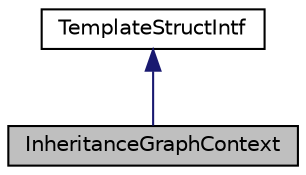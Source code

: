 digraph "InheritanceGraphContext"
{
 // INTERACTIVE_SVG=YES
 // LATEX_PDF_SIZE
  edge [fontname="Helvetica",fontsize="10",labelfontname="Helvetica",labelfontsize="10"];
  node [fontname="Helvetica",fontsize="10",shape=record];
  Node1 [label="InheritanceGraphContext",height=0.2,width=0.4,color="black", fillcolor="grey75", style="filled", fontcolor="black",tooltip=" "];
  Node2 -> Node1 [dir="back",color="midnightblue",fontsize="10",style="solid",fontname="Helvetica"];
  Node2 [label="TemplateStructIntf",height=0.2,width=0.4,color="black", fillcolor="white", style="filled",URL="$d9/de8/class_template_struct_intf.html",tooltip="Abstract interface for a context value of type struct."];
}
